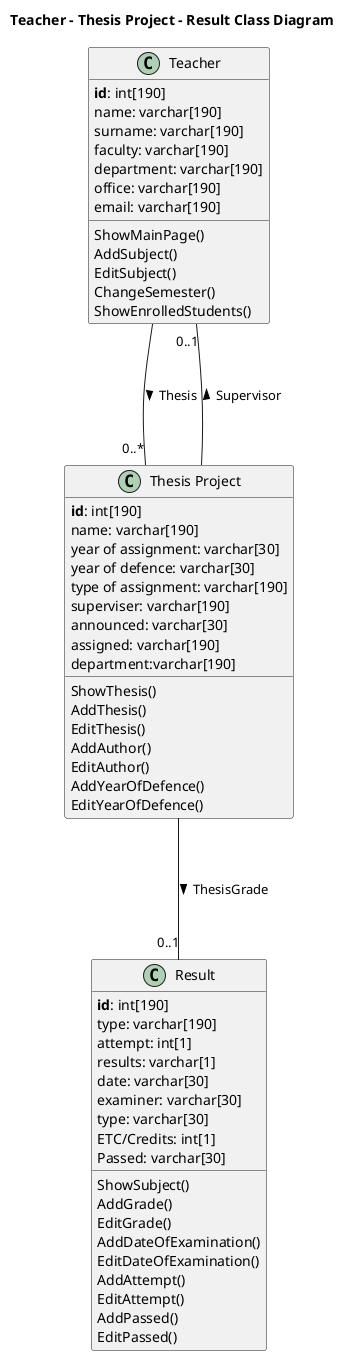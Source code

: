 @startuml AlexClassDiagram

title "Teacher - Thesis Project - Result Class Diagram"

class "Teacher" as Object\Teacher {
    **id**: int[190]
    name: varchar[190]
    surname: varchar[190]
    faculty: varchar[190]
    department: varchar[190]
    office: varchar[190]
    email: varchar[190]
    {method} ShowMainPage()
    {method} AddSubject()
    {method} EditSubject()
    {method} ChangeSemester()
    {method} ShowEnrolledStudents()
  
}


class "Thesis Project" as Object\TP {
    **id**: int[190]
    name: varchar[190]
    year of assignment: varchar[30]
    year of defence: varchar[30]
    type of assignment: varchar[190]
    superviser: varchar[190] 
    announced: varchar[30]
    assigned: varchar[190]
    department:varchar[190]
    {method} ShowThesis()
    {method} AddThesis()
    {method} EditThesis()
    {method} AddAuthor()
    {method} EditAuthor()
    {method} AddYearOfDefence()
    {method} EditYearOfDefence()
}

class "Result" as Object\Result {
    **id**: int[190]
    type: varchar[190]
    attempt: int[1]
    results: varchar[1]
    date: varchar[30]
    examiner: varchar[30]
    type: varchar[30]
    ETC/Credits: int[1]
    Passed: varchar[30]
    {method} ShowSubject()
    {method} AddGrade()
    {method} EditGrade()
    {method} AddDateOfExamination()
    {method} EditDateOfExamination()
    {method} AddAttempt()
    {method} EditAttempt()
    {method} AddPassed()
    {method} EditPassed()
}

Object\Teacher  --- "0..*" Object\TP : Thesis >
Object\Teacher "0..1" ---  Object\TP : Supervisor <
Object\TP  --- "0..1" Object\Result : ThesisGrade >


@enduml